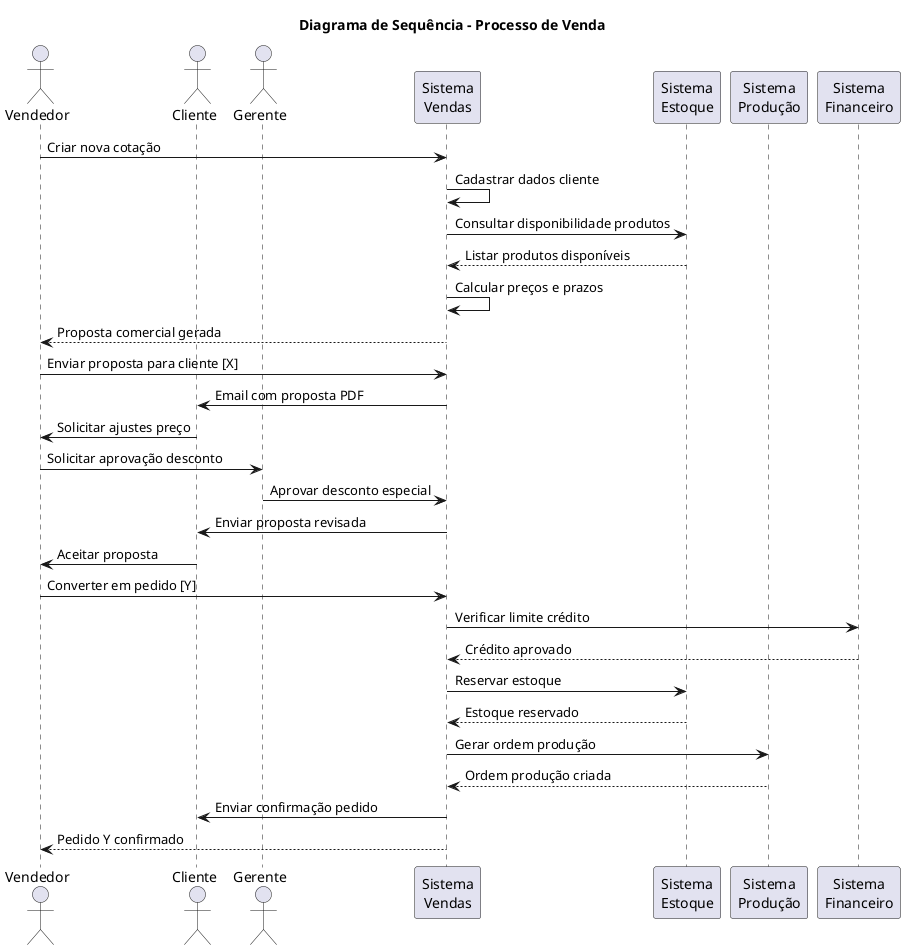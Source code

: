 @startuml
title Diagrama de Sequência - Processo de Venda

actor Vendedor
actor Cliente
actor Gerente
participant "Sistema\nVendas" as Vendas
participant "Sistema\nEstoque" as Estoque
participant "Sistema\nProdução" as Producao
participant "Sistema\nFinanceiro" as Financeiro

Vendedor -> Vendas: Criar nova cotação
Vendas -> Vendas: Cadastrar dados cliente
Vendas -> Estoque: Consultar disponibilidade produtos
Estoque --> Vendas: Listar produtos disponíveis
Vendas -> Vendas: Calcular preços e prazos
Vendas --> Vendedor: Proposta comercial gerada

Vendedor -> Vendas: Enviar proposta para cliente [X]
Vendas -> Cliente: Email com proposta PDF
Cliente -> Vendedor: Solicitar ajustes preço
Vendedor -> Gerente: Solicitar aprovação desconto
Gerente -> Vendas: Aprovar desconto especial
Vendas -> Cliente: Enviar proposta revisada

Cliente -> Vendedor: Aceitar proposta
Vendedor -> Vendas: Converter em pedido [Y]
Vendas -> Financeiro: Verificar limite crédito
Financeiro --> Vendas: Crédito aprovado
Vendas -> Estoque: Reservar estoque
Estoque --> Vendas: Estoque reservado
Vendas -> Producao: Gerar ordem produção
Producao --> Vendas: Ordem produção criada
Vendas -> Cliente: Enviar confirmação pedido
Vendas --> Vendedor: Pedido Y confirmado

@enduml